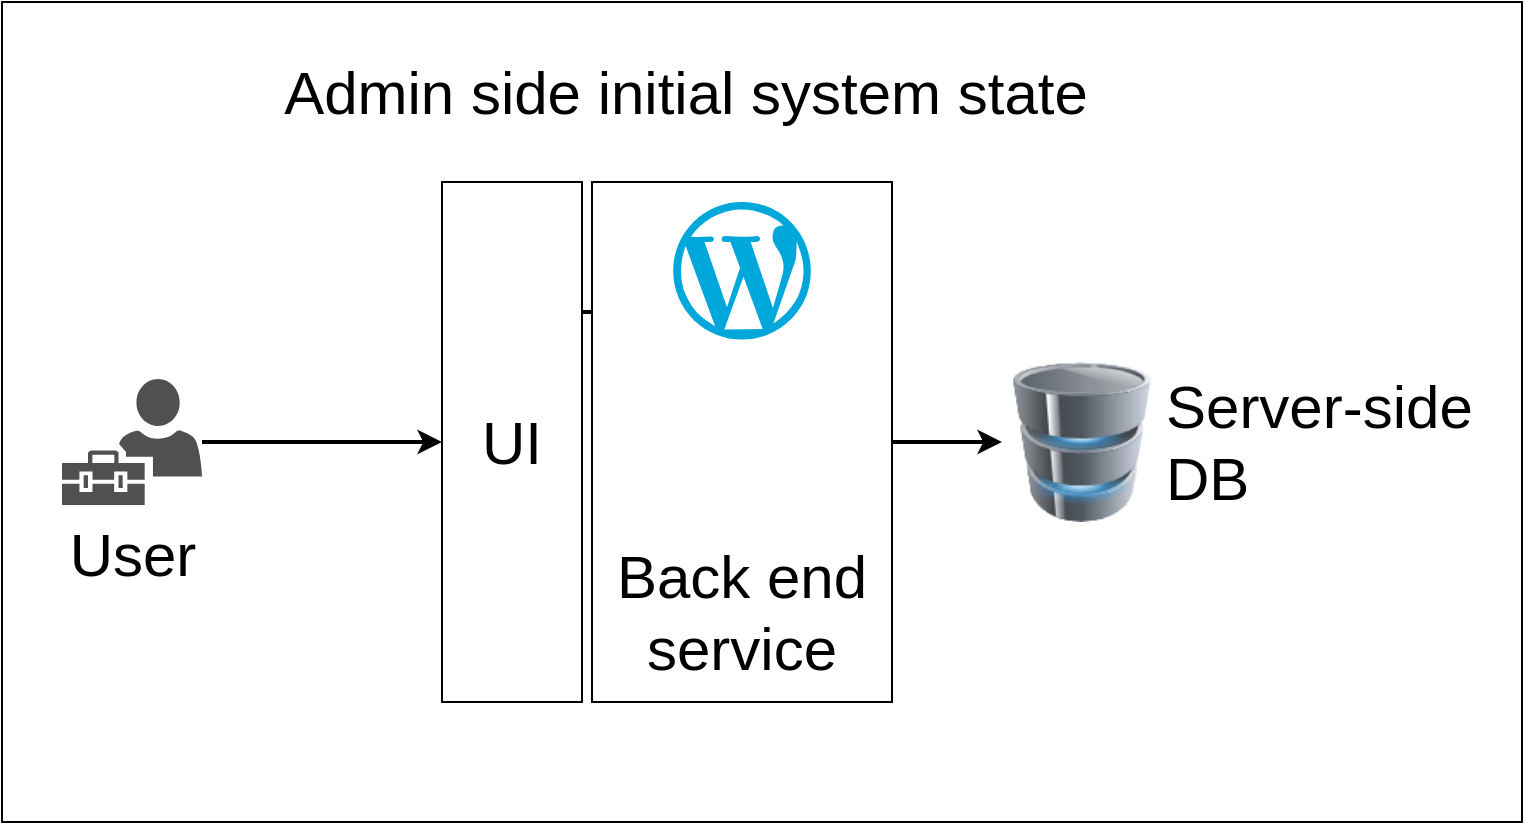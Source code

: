 <mxfile version="20.2.2" type="github">
  <diagram id="VeldlwHI9q08mUXxkENe" name="Page-1">
    <mxGraphModel dx="1374" dy="1859" grid="1" gridSize="10" guides="1" tooltips="1" connect="1" arrows="1" fold="1" page="1" pageScale="1" pageWidth="850" pageHeight="1100" math="0" shadow="0">
      <root>
        <mxCell id="0" />
        <mxCell id="1" parent="0" />
        <mxCell id="1cr6zOQKUaInIYXYI9J9-14" value="" style="rounded=0;whiteSpace=wrap;html=1;fontSize=30;" vertex="1" parent="1">
          <mxGeometry x="60" y="-10" width="760" height="410" as="geometry" />
        </mxCell>
        <mxCell id="1cr6zOQKUaInIYXYI9J9-11" value="UI" style="rounded=0;whiteSpace=wrap;html=1;fontSize=30;" vertex="1" parent="1">
          <mxGeometry x="280" y="80" width="70" height="260" as="geometry" />
        </mxCell>
        <mxCell id="1cr6zOQKUaInIYXYI9J9-7" style="edgeStyle=orthogonalEdgeStyle;rounded=0;orthogonalLoop=1;jettySize=auto;html=1;entryX=0;entryY=0.5;entryDx=0;entryDy=0;fontSize=30;endArrow=classic;endFill=1;strokeWidth=2;" edge="1" parent="1" source="1cr6zOQKUaInIYXYI9J9-5" target="1cr6zOQKUaInIYXYI9J9-2">
          <mxGeometry relative="1" as="geometry" />
        </mxCell>
        <mxCell id="1cr6zOQKUaInIYXYI9J9-15" style="edgeStyle=orthogonalEdgeStyle;rounded=0;orthogonalLoop=1;jettySize=auto;html=1;exitX=0;exitY=0.25;exitDx=0;exitDy=0;entryX=1;entryY=0.25;entryDx=0;entryDy=0;fontSize=30;endArrow=none;endFill=0;strokeWidth=2;" edge="1" parent="1" source="1cr6zOQKUaInIYXYI9J9-5" target="1cr6zOQKUaInIYXYI9J9-11">
          <mxGeometry relative="1" as="geometry" />
        </mxCell>
        <mxCell id="1cr6zOQKUaInIYXYI9J9-5" value="" style="rounded=0;whiteSpace=wrap;html=1;fontSize=30;" vertex="1" parent="1">
          <mxGeometry x="355" y="80" width="150" height="260" as="geometry" />
        </mxCell>
        <mxCell id="1cr6zOQKUaInIYXYI9J9-2" value="&lt;div style=&quot;font-size: 30px;&quot;&gt;&lt;font style=&quot;font-size: 30px;&quot;&gt;Server-side&lt;/font&gt;&lt;/div&gt;&lt;div style=&quot;font-size: 30px;&quot;&gt;&lt;font style=&quot;font-size: 30px;&quot;&gt;DB&lt;/font&gt;&lt;/div&gt;" style="image;html=1;image=img/lib/clip_art/computers/Database_128x128.png;fontSize=40;labelPosition=right;verticalLabelPosition=middle;align=left;verticalAlign=middle;" vertex="1" parent="1">
          <mxGeometry x="560" y="170" width="80" height="80" as="geometry" />
        </mxCell>
        <mxCell id="1cr6zOQKUaInIYXYI9J9-3" value="" style="dashed=0;outlineConnect=0;html=1;align=center;labelPosition=center;verticalLabelPosition=bottom;verticalAlign=top;shape=mxgraph.weblogos.wordpress_2;fillColor=#00A7DA;strokeColor=none;fontSize=40;" vertex="1" parent="1">
          <mxGeometry x="395.6" y="90" width="68.8" height="68.8" as="geometry" />
        </mxCell>
        <mxCell id="1cr6zOQKUaInIYXYI9J9-4" value="" style="shape=image;html=1;verticalAlign=top;verticalLabelPosition=bottom;labelBackgroundColor=#ffffff;imageAspect=0;aspect=fixed;image=https://cdn3.iconfinder.com/data/icons/essential-pack/32/57-File_Format-Php-128.png;fontSize=40;" vertex="1" parent="1">
          <mxGeometry x="390" y="170" width="80" height="80" as="geometry" />
        </mxCell>
        <mxCell id="1cr6zOQKUaInIYXYI9J9-6" value="Back end service" style="text;html=1;strokeColor=none;fillColor=none;align=center;verticalAlign=middle;whiteSpace=wrap;rounded=0;fontSize=30;" vertex="1" parent="1">
          <mxGeometry x="350" y="280" width="160" height="30" as="geometry" />
        </mxCell>
        <mxCell id="1cr6zOQKUaInIYXYI9J9-10" style="edgeStyle=orthogonalEdgeStyle;rounded=0;orthogonalLoop=1;jettySize=auto;html=1;fontSize=30;endArrow=classic;endFill=1;strokeWidth=2;" edge="1" parent="1" source="1cr6zOQKUaInIYXYI9J9-9">
          <mxGeometry relative="1" as="geometry">
            <mxPoint x="280" y="210" as="targetPoint" />
          </mxGeometry>
        </mxCell>
        <mxCell id="1cr6zOQKUaInIYXYI9J9-9" value="User" style="sketch=0;pointerEvents=1;shadow=0;dashed=0;html=1;strokeColor=none;labelPosition=center;verticalLabelPosition=bottom;verticalAlign=top;align=center;fillColor=#505050;shape=mxgraph.mscae.intune.user_management;fontSize=30;" vertex="1" parent="1">
          <mxGeometry x="90" y="178.5" width="70" height="63" as="geometry" />
        </mxCell>
        <mxCell id="1cr6zOQKUaInIYXYI9J9-13" value="Admin side initial system state" style="text;html=1;strokeColor=none;fillColor=none;align=center;verticalAlign=middle;whiteSpace=wrap;rounded=0;fontSize=30;" vertex="1" parent="1">
          <mxGeometry x="190" y="20" width="424" height="30" as="geometry" />
        </mxCell>
      </root>
    </mxGraphModel>
  </diagram>
</mxfile>

